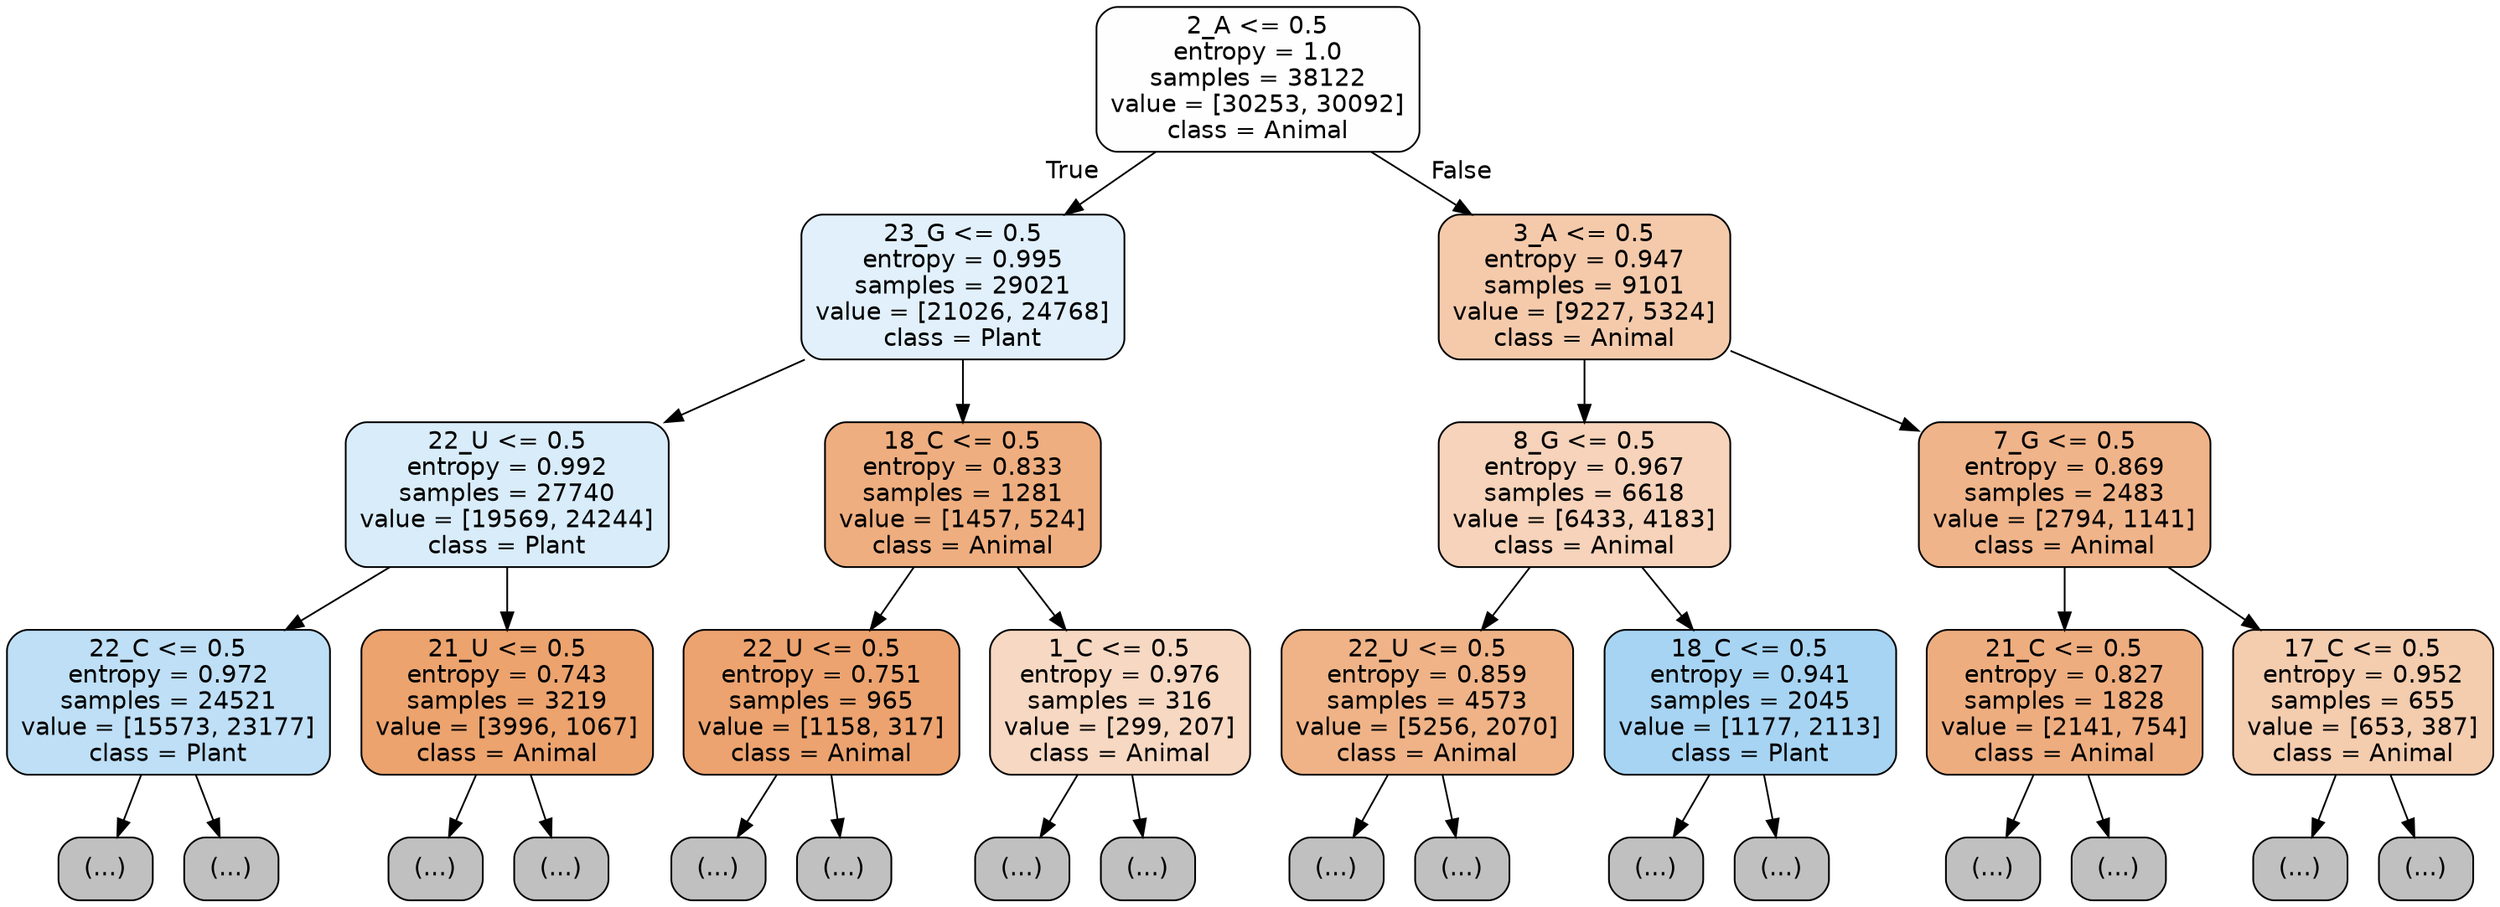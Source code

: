 digraph Tree {
node [shape=box, style="filled, rounded", color="black", fontname="helvetica"] ;
edge [fontname="helvetica"] ;
0 [label="2_A <= 0.5\nentropy = 1.0\nsamples = 38122\nvalue = [30253, 30092]\nclass = Animal", fillcolor="#fffefe"] ;
1 [label="23_G <= 0.5\nentropy = 0.995\nsamples = 29021\nvalue = [21026, 24768]\nclass = Plant", fillcolor="#e1f0fb"] ;
0 -> 1 [labeldistance=2.5, labelangle=45, headlabel="True"] ;
2 [label="22_U <= 0.5\nentropy = 0.992\nsamples = 27740\nvalue = [19569, 24244]\nclass = Plant", fillcolor="#d9ecfa"] ;
1 -> 2 ;
3 [label="22_C <= 0.5\nentropy = 0.972\nsamples = 24521\nvalue = [15573, 23177]\nclass = Plant", fillcolor="#bedff6"] ;
2 -> 3 ;
4 [label="(...)", fillcolor="#C0C0C0"] ;
3 -> 4 ;
9419 [label="(...)", fillcolor="#C0C0C0"] ;
3 -> 9419 ;
10740 [label="21_U <= 0.5\nentropy = 0.743\nsamples = 3219\nvalue = [3996, 1067]\nclass = Animal", fillcolor="#eca36e"] ;
2 -> 10740 ;
10741 [label="(...)", fillcolor="#C0C0C0"] ;
10740 -> 10741 ;
11782 [label="(...)", fillcolor="#C0C0C0"] ;
10740 -> 11782 ;
12133 [label="18_C <= 0.5\nentropy = 0.833\nsamples = 1281\nvalue = [1457, 524]\nclass = Animal", fillcolor="#eeae80"] ;
1 -> 12133 ;
12134 [label="22_U <= 0.5\nentropy = 0.751\nsamples = 965\nvalue = [1158, 317]\nclass = Animal", fillcolor="#eca36f"] ;
12133 -> 12134 ;
12135 [label="(...)", fillcolor="#C0C0C0"] ;
12134 -> 12135 ;
12444 [label="(...)", fillcolor="#C0C0C0"] ;
12134 -> 12444 ;
12545 [label="1_C <= 0.5\nentropy = 0.976\nsamples = 316\nvalue = [299, 207]\nclass = Animal", fillcolor="#f7d8c2"] ;
12133 -> 12545 ;
12546 [label="(...)", fillcolor="#C0C0C0"] ;
12545 -> 12546 ;
12669 [label="(...)", fillcolor="#C0C0C0"] ;
12545 -> 12669 ;
12686 [label="3_A <= 0.5\nentropy = 0.947\nsamples = 9101\nvalue = [9227, 5324]\nclass = Animal", fillcolor="#f4caab"] ;
0 -> 12686 [labeldistance=2.5, labelangle=-45, headlabel="False"] ;
12687 [label="8_G <= 0.5\nentropy = 0.967\nsamples = 6618\nvalue = [6433, 4183]\nclass = Animal", fillcolor="#f6d3ba"] ;
12686 -> 12687 ;
12688 [label="22_U <= 0.5\nentropy = 0.859\nsamples = 4573\nvalue = [5256, 2070]\nclass = Animal", fillcolor="#efb387"] ;
12687 -> 12688 ;
12689 [label="(...)", fillcolor="#C0C0C0"] ;
12688 -> 12689 ;
14622 [label="(...)", fillcolor="#C0C0C0"] ;
12688 -> 14622 ;
14883 [label="18_C <= 0.5\nentropy = 0.941\nsamples = 2045\nvalue = [1177, 2113]\nclass = Plant", fillcolor="#a7d4f3"] ;
12687 -> 14883 ;
14884 [label="(...)", fillcolor="#C0C0C0"] ;
14883 -> 14884 ;
15511 [label="(...)", fillcolor="#C0C0C0"] ;
14883 -> 15511 ;
15674 [label="7_G <= 0.5\nentropy = 0.869\nsamples = 2483\nvalue = [2794, 1141]\nclass = Animal", fillcolor="#f0b48a"] ;
12686 -> 15674 ;
15675 [label="21_C <= 0.5\nentropy = 0.827\nsamples = 1828\nvalue = [2141, 754]\nclass = Animal", fillcolor="#eead7f"] ;
15674 -> 15675 ;
15676 [label="(...)", fillcolor="#C0C0C0"] ;
15675 -> 15676 ;
16371 [label="(...)", fillcolor="#C0C0C0"] ;
15675 -> 16371 ;
16516 [label="17_C <= 0.5\nentropy = 0.952\nsamples = 655\nvalue = [653, 387]\nclass = Animal", fillcolor="#f4ccae"] ;
15674 -> 16516 ;
16517 [label="(...)", fillcolor="#C0C0C0"] ;
16516 -> 16517 ;
16746 [label="(...)", fillcolor="#C0C0C0"] ;
16516 -> 16746 ;
}